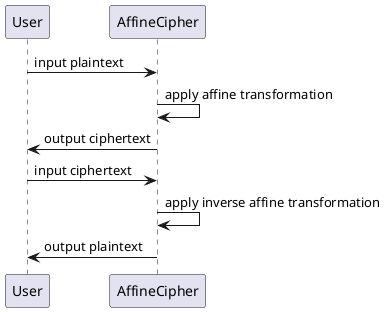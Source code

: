 @startuml
participant "User" as user
participant "AffineCipher" as affineCipher

user -> affineCipher : input plaintext
affineCipher -> affineCipher : apply affine transformation
affineCipher -> user : output ciphertext

user -> affineCipher : input ciphertext
affineCipher -> affineCipher : apply inverse affine transformation
affineCipher -> user : output plaintext
@enduml
